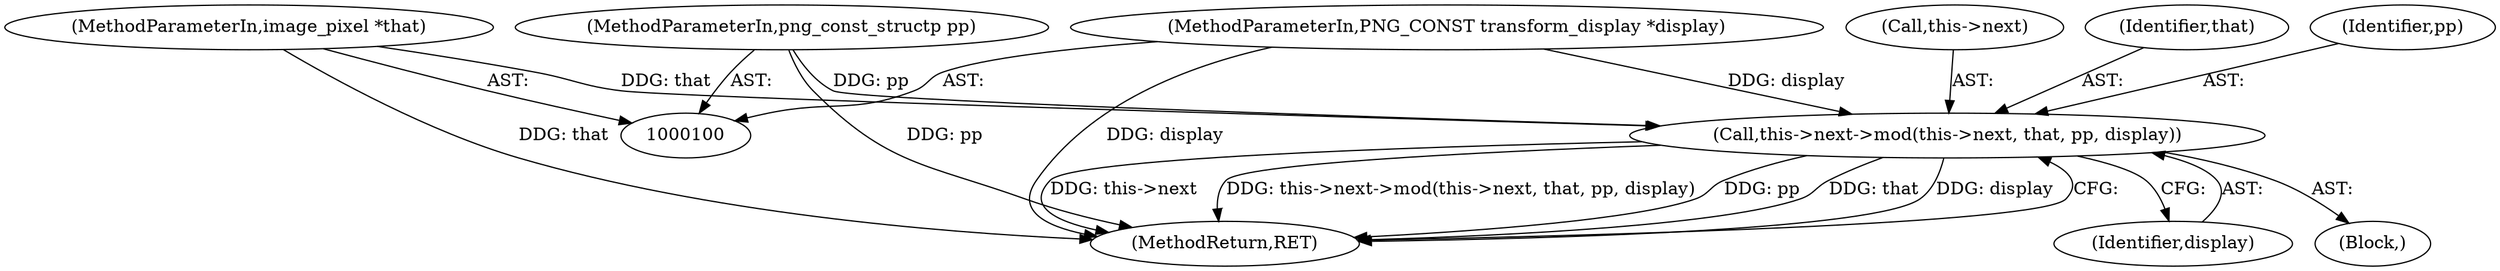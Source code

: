 digraph "1_Android_9d4853418ab2f754c2b63e091c29c5529b8b86ca_86@pointer" {
"1000139" [label="(Call,this->next->mod(this->next, that, pp, display))"];
"1000102" [label="(MethodParameterIn,image_pixel *that)"];
"1000103" [label="(MethodParameterIn,png_const_structp pp)"];
"1000104" [label="(MethodParameterIn,PNG_CONST transform_display *display)"];
"1000140" [label="(Call,this->next)"];
"1000146" [label="(MethodReturn,RET)"];
"1000143" [label="(Identifier,that)"];
"1000144" [label="(Identifier,pp)"];
"1000103" [label="(MethodParameterIn,png_const_structp pp)"];
"1000104" [label="(MethodParameterIn,PNG_CONST transform_display *display)"];
"1000145" [label="(Identifier,display)"];
"1000139" [label="(Call,this->next->mod(this->next, that, pp, display))"];
"1000102" [label="(MethodParameterIn,image_pixel *that)"];
"1000105" [label="(Block,)"];
"1000139" -> "1000105"  [label="AST: "];
"1000139" -> "1000145"  [label="CFG: "];
"1000140" -> "1000139"  [label="AST: "];
"1000143" -> "1000139"  [label="AST: "];
"1000144" -> "1000139"  [label="AST: "];
"1000145" -> "1000139"  [label="AST: "];
"1000146" -> "1000139"  [label="CFG: "];
"1000139" -> "1000146"  [label="DDG: this->next"];
"1000139" -> "1000146"  [label="DDG: this->next->mod(this->next, that, pp, display)"];
"1000139" -> "1000146"  [label="DDG: pp"];
"1000139" -> "1000146"  [label="DDG: that"];
"1000139" -> "1000146"  [label="DDG: display"];
"1000102" -> "1000139"  [label="DDG: that"];
"1000103" -> "1000139"  [label="DDG: pp"];
"1000104" -> "1000139"  [label="DDG: display"];
"1000102" -> "1000100"  [label="AST: "];
"1000102" -> "1000146"  [label="DDG: that"];
"1000103" -> "1000100"  [label="AST: "];
"1000103" -> "1000146"  [label="DDG: pp"];
"1000104" -> "1000100"  [label="AST: "];
"1000104" -> "1000146"  [label="DDG: display"];
}
